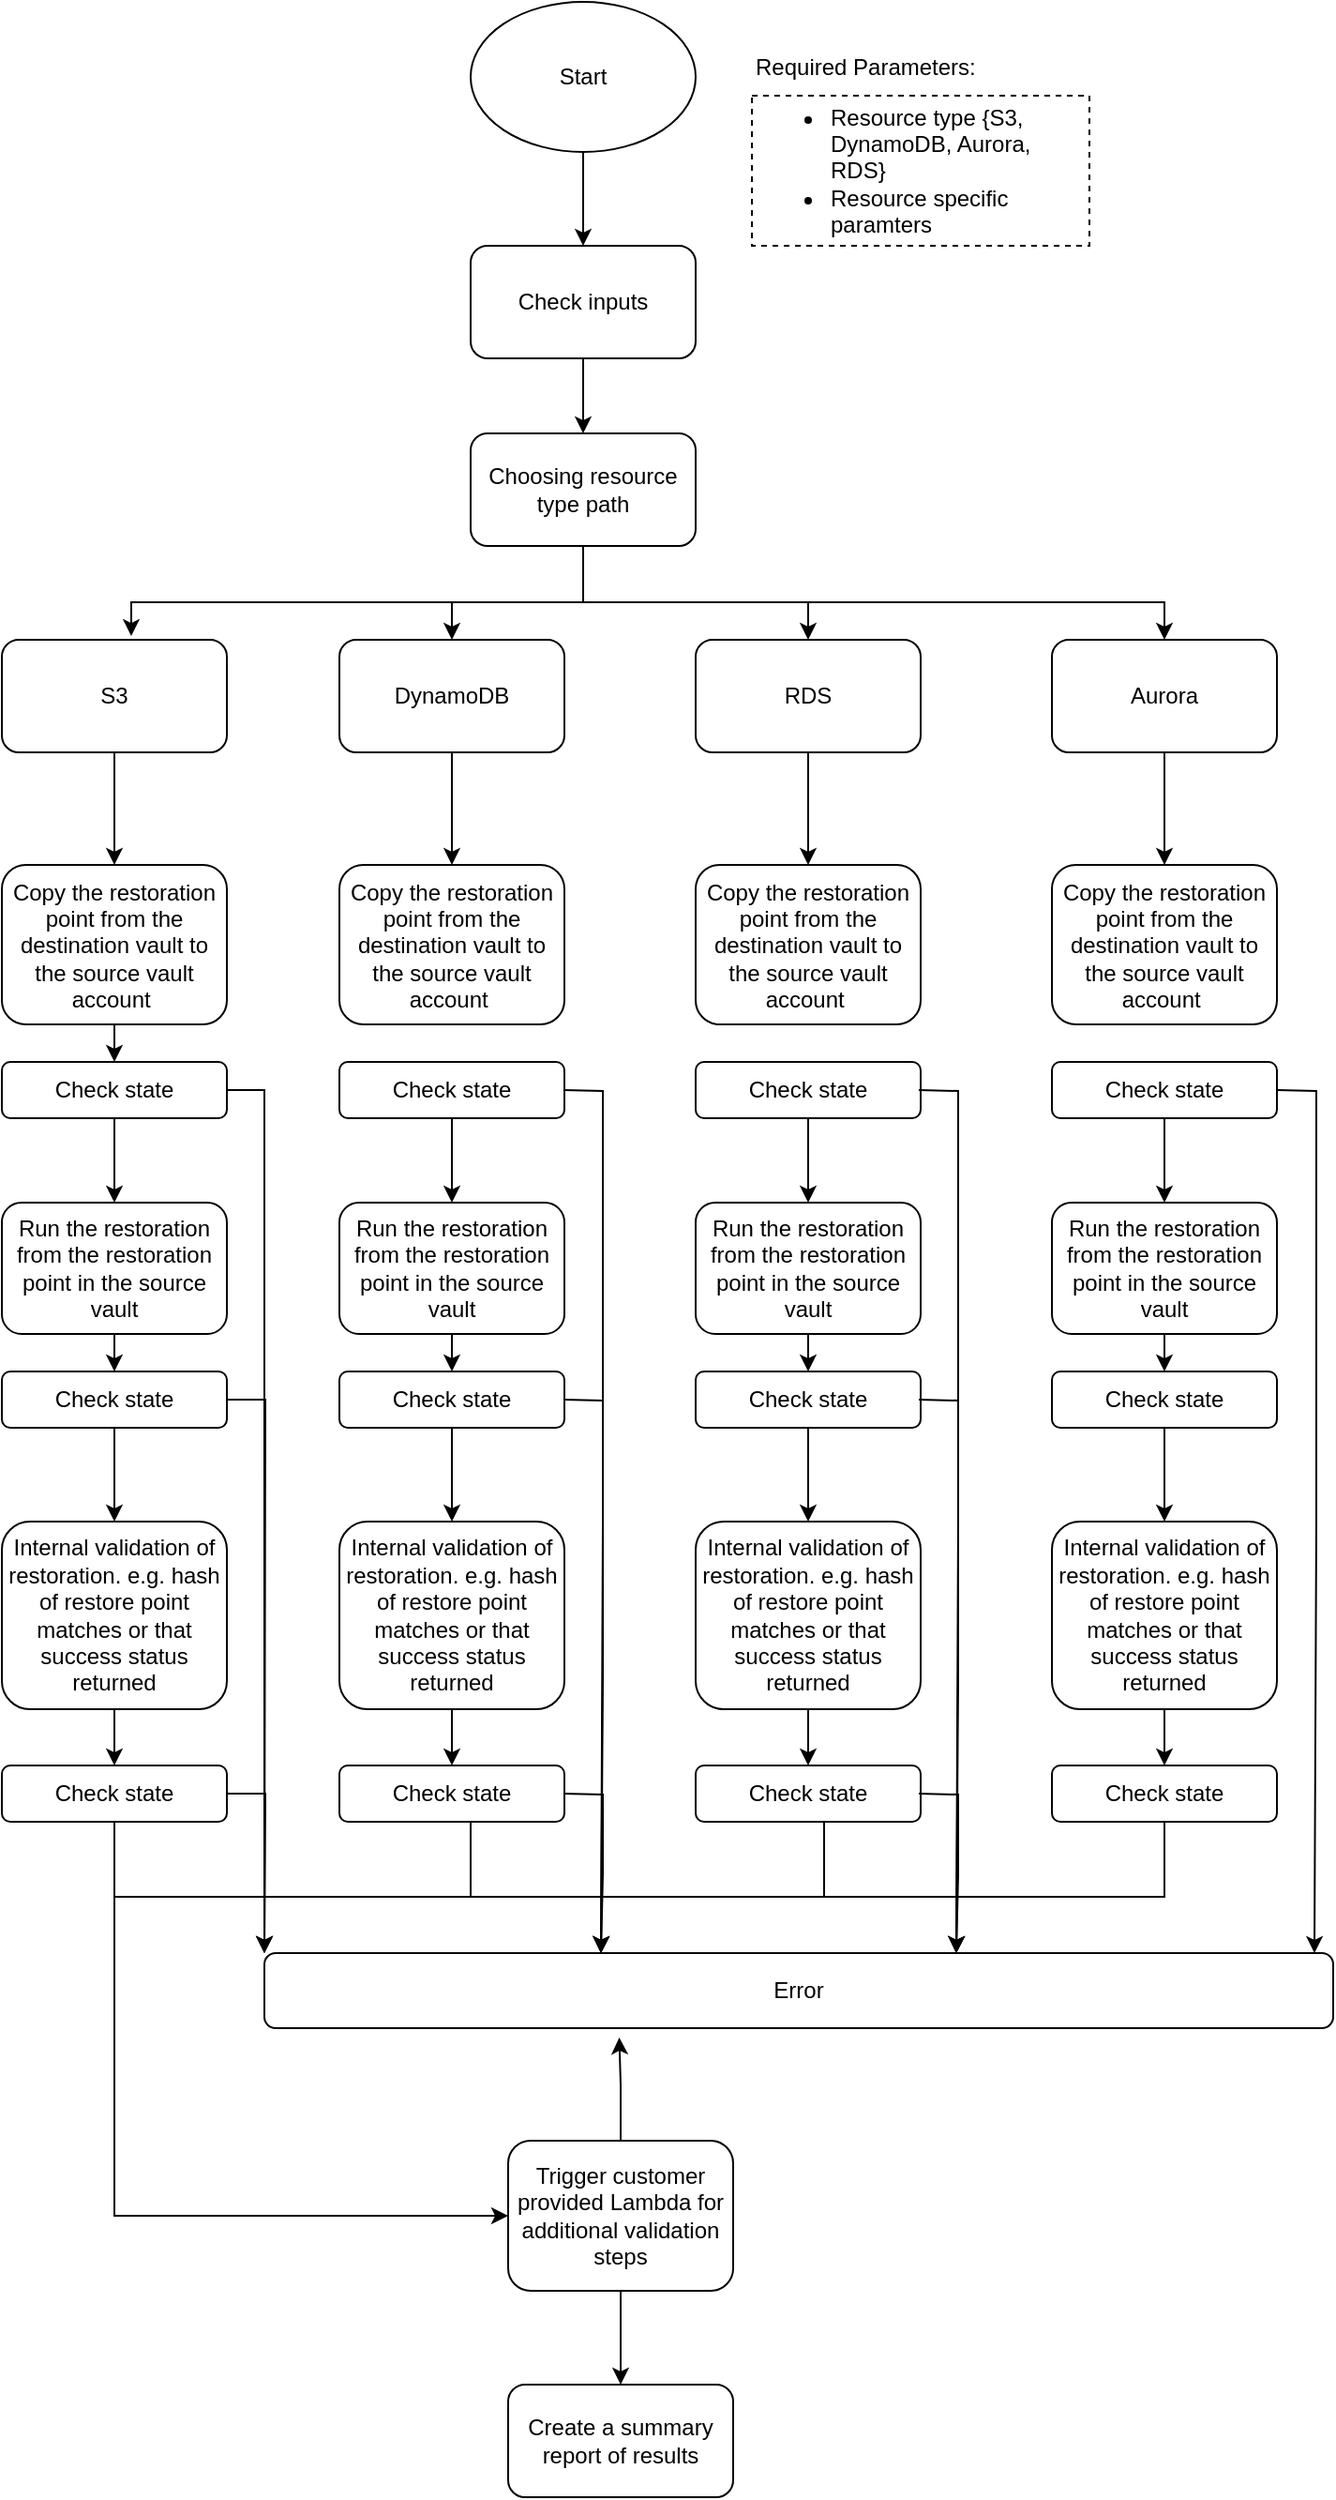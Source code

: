<mxfile version="28.2.5">
  <diagram name="Page-1" id="PrLJAxqtnIi-CFv0RMUY">
    <mxGraphModel grid="1" page="1" gridSize="10" guides="1" tooltips="1" connect="1" arrows="1" fold="1" pageScale="1" pageWidth="827" pageHeight="2000" math="0" shadow="0">
      <root>
        <mxCell id="0" />
        <mxCell id="1" parent="0" />
        <mxCell id="CqsUoGGvN82b0qZi6mD4-18" value="Error" style="rounded=1;whiteSpace=wrap;html=1;" vertex="1" parent="1">
          <mxGeometry x="210" y="1080" width="570" height="40" as="geometry" />
        </mxCell>
        <mxCell id="CqsUoGGvN82b0qZi6mD4-1" value="Start" style="ellipse;whiteSpace=wrap;html=1;" vertex="1" parent="1">
          <mxGeometry x="320" y="40" width="120" height="80" as="geometry" />
        </mxCell>
        <mxCell id="CqsUoGGvN82b0qZi6mD4-12" style="edgeStyle=orthogonalEdgeStyle;rounded=0;orthogonalLoop=1;jettySize=auto;html=1;exitX=0.5;exitY=1;exitDx=0;exitDy=0;entryX=0.5;entryY=0;entryDx=0;entryDy=0;" edge="1" parent="1" source="CqsUoGGvN82b0qZi6mD4-2" target="CqsUoGGvN82b0qZi6mD4-3">
          <mxGeometry relative="1" as="geometry" />
        </mxCell>
        <mxCell id="CqsUoGGvN82b0qZi6mD4-2" value="Check inputs" style="rounded=1;whiteSpace=wrap;html=1;" vertex="1" parent="1">
          <mxGeometry x="320" y="170" width="120" height="60" as="geometry" />
        </mxCell>
        <mxCell id="CqsUoGGvN82b0qZi6mD4-28" style="edgeStyle=orthogonalEdgeStyle;rounded=0;orthogonalLoop=1;jettySize=auto;html=1;exitX=0.5;exitY=1;exitDx=0;exitDy=0;entryX=0.5;entryY=0;entryDx=0;entryDy=0;" edge="1" parent="1" source="CqsUoGGvN82b0qZi6mD4-3" target="CqsUoGGvN82b0qZi6mD4-8">
          <mxGeometry relative="1" as="geometry">
            <Array as="points">
              <mxPoint x="380" y="360" />
              <mxPoint x="310" y="360" />
            </Array>
          </mxGeometry>
        </mxCell>
        <mxCell id="CqsUoGGvN82b0qZi6mD4-29" style="edgeStyle=orthogonalEdgeStyle;rounded=0;orthogonalLoop=1;jettySize=auto;html=1;exitX=0.5;exitY=1;exitDx=0;exitDy=0;entryX=0.5;entryY=0;entryDx=0;entryDy=0;" edge="1" parent="1" source="CqsUoGGvN82b0qZi6mD4-3" target="CqsUoGGvN82b0qZi6mD4-9">
          <mxGeometry relative="1" as="geometry">
            <Array as="points">
              <mxPoint x="380" y="360" />
              <mxPoint x="500" y="360" />
            </Array>
          </mxGeometry>
        </mxCell>
        <mxCell id="CqsUoGGvN82b0qZi6mD4-30" style="edgeStyle=orthogonalEdgeStyle;rounded=0;orthogonalLoop=1;jettySize=auto;html=1;exitX=0.5;exitY=1;exitDx=0;exitDy=0;entryX=0.5;entryY=0;entryDx=0;entryDy=0;" edge="1" parent="1" source="CqsUoGGvN82b0qZi6mD4-3" target="CqsUoGGvN82b0qZi6mD4-10">
          <mxGeometry relative="1" as="geometry">
            <Array as="points">
              <mxPoint x="380" y="360" />
              <mxPoint x="690" y="360" />
            </Array>
          </mxGeometry>
        </mxCell>
        <mxCell id="CqsUoGGvN82b0qZi6mD4-3" value="Choosing resource type path" style="rounded=1;whiteSpace=wrap;html=1;" vertex="1" parent="1">
          <mxGeometry x="320" y="270" width="120" height="60" as="geometry" />
        </mxCell>
        <mxCell id="CqsUoGGvN82b0qZi6mD4-4" value="" style="endArrow=classic;html=1;rounded=0;exitX=0.5;exitY=1;exitDx=0;exitDy=0;entryX=0.5;entryY=0;entryDx=0;entryDy=0;entryPerimeter=0;" edge="1" parent="1" source="CqsUoGGvN82b0qZi6mD4-1" target="CqsUoGGvN82b0qZi6mD4-2">
          <mxGeometry width="50" height="50" relative="1" as="geometry">
            <mxPoint x="390" y="410" as="sourcePoint" />
            <mxPoint x="440" y="360" as="targetPoint" />
          </mxGeometry>
        </mxCell>
        <mxCell id="CqsUoGGvN82b0qZi6mD4-5" value="Required Parameters:&lt;div&gt;&lt;ul&gt;&lt;li&gt;Resource type {S3, DynamoDB, Aurora, RDS}&lt;/li&gt;&lt;li&gt;Resource specific paramters&lt;/li&gt;&lt;/ul&gt;&lt;/div&gt;&lt;div style=&quot;&quot;&gt;&lt;br&gt;&lt;/div&gt;" style="rounded=0;whiteSpace=wrap;html=1;dashed=1;align=left;" vertex="1" parent="1">
          <mxGeometry x="470" y="90" width="180" height="80" as="geometry" />
        </mxCell>
        <mxCell id="CqsUoGGvN82b0qZi6mD4-34" style="edgeStyle=orthogonalEdgeStyle;rounded=0;orthogonalLoop=1;jettySize=auto;html=1;exitX=0.5;exitY=1;exitDx=0;exitDy=0;entryX=0.5;entryY=0;entryDx=0;entryDy=0;" edge="1" parent="1" source="CqsUoGGvN82b0qZi6mD4-7" target="CqsUoGGvN82b0qZi6mD4-13">
          <mxGeometry relative="1" as="geometry" />
        </mxCell>
        <mxCell id="CqsUoGGvN82b0qZi6mD4-7" value="S3" style="rounded=1;whiteSpace=wrap;html=1;" vertex="1" parent="1">
          <mxGeometry x="70" y="380" width="120" height="60" as="geometry" />
        </mxCell>
        <mxCell id="CqsUoGGvN82b0qZi6mD4-35" style="edgeStyle=orthogonalEdgeStyle;rounded=0;orthogonalLoop=1;jettySize=auto;html=1;exitX=0.5;exitY=1;exitDx=0;exitDy=0;entryX=0.5;entryY=0;entryDx=0;entryDy=0;" edge="1" parent="1" source="CqsUoGGvN82b0qZi6mD4-8" target="CqsUoGGvN82b0qZi6mD4-22">
          <mxGeometry relative="1" as="geometry" />
        </mxCell>
        <mxCell id="CqsUoGGvN82b0qZi6mD4-8" value="DynamoDB" style="rounded=1;whiteSpace=wrap;html=1;" vertex="1" parent="1">
          <mxGeometry x="250" y="380" width="120" height="60" as="geometry" />
        </mxCell>
        <mxCell id="CqsUoGGvN82b0qZi6mD4-36" style="edgeStyle=orthogonalEdgeStyle;rounded=0;orthogonalLoop=1;jettySize=auto;html=1;exitX=0.5;exitY=1;exitDx=0;exitDy=0;entryX=0.5;entryY=0;entryDx=0;entryDy=0;" edge="1" parent="1" source="CqsUoGGvN82b0qZi6mD4-9" target="CqsUoGGvN82b0qZi6mD4-24">
          <mxGeometry relative="1" as="geometry" />
        </mxCell>
        <mxCell id="CqsUoGGvN82b0qZi6mD4-9" value="RDS" style="rounded=1;whiteSpace=wrap;html=1;" vertex="1" parent="1">
          <mxGeometry x="440" y="380" width="120" height="60" as="geometry" />
        </mxCell>
        <mxCell id="LB0DilCTdx80xnPKIEao-46" style="edgeStyle=orthogonalEdgeStyle;rounded=0;orthogonalLoop=1;jettySize=auto;html=1;exitX=0.5;exitY=1;exitDx=0;exitDy=0;entryX=0.5;entryY=0;entryDx=0;entryDy=0;" edge="1" parent="1" source="CqsUoGGvN82b0qZi6mD4-10" target="CqsUoGGvN82b0qZi6mD4-26">
          <mxGeometry relative="1" as="geometry" />
        </mxCell>
        <mxCell id="CqsUoGGvN82b0qZi6mD4-10" value="Aurora" style="rounded=1;whiteSpace=wrap;html=1;" vertex="1" parent="1">
          <mxGeometry x="630" y="380" width="120" height="60" as="geometry" />
        </mxCell>
        <mxCell id="CqsUoGGvN82b0qZi6mD4-11" style="edgeStyle=orthogonalEdgeStyle;rounded=0;orthogonalLoop=1;jettySize=auto;html=1;exitX=0.5;exitY=1;exitDx=0;exitDy=0;entryX=0.575;entryY=-0.033;entryDx=0;entryDy=0;entryPerimeter=0;" edge="1" parent="1" source="CqsUoGGvN82b0qZi6mD4-3" target="CqsUoGGvN82b0qZi6mD4-7">
          <mxGeometry relative="1" as="geometry">
            <Array as="points">
              <mxPoint x="380" y="360" />
              <mxPoint x="139" y="360" />
            </Array>
          </mxGeometry>
        </mxCell>
        <mxCell id="LB0DilCTdx80xnPKIEao-1" style="edgeStyle=orthogonalEdgeStyle;rounded=0;orthogonalLoop=1;jettySize=auto;html=1;exitX=0.5;exitY=1;exitDx=0;exitDy=0;entryX=0.5;entryY=0;entryDx=0;entryDy=0;" edge="1" parent="1" source="CqsUoGGvN82b0qZi6mD4-13" target="CqsUoGGvN82b0qZi6mD4-19">
          <mxGeometry relative="1" as="geometry" />
        </mxCell>
        <mxCell id="CqsUoGGvN82b0qZi6mD4-13" value="Copy the restoration point from the destination vault to the source vault account&amp;nbsp;" style="rounded=1;whiteSpace=wrap;html=1;" vertex="1" parent="1">
          <mxGeometry x="70" y="500" width="120" height="85" as="geometry" />
        </mxCell>
        <mxCell id="LB0DilCTdx80xnPKIEao-3" style="edgeStyle=orthogonalEdgeStyle;rounded=0;orthogonalLoop=1;jettySize=auto;html=1;exitX=0.5;exitY=1;exitDx=0;exitDy=0;entryX=0.5;entryY=0;entryDx=0;entryDy=0;" edge="1" parent="1" source="CqsUoGGvN82b0qZi6mD4-14" target="CqsUoGGvN82b0qZi6mD4-20">
          <mxGeometry relative="1" as="geometry" />
        </mxCell>
        <mxCell id="CqsUoGGvN82b0qZi6mD4-14" value="Run the restoration from the restoration point in the source vault" style="rounded=1;whiteSpace=wrap;html=1;" vertex="1" parent="1">
          <mxGeometry x="70" y="680" width="120" height="70" as="geometry" />
        </mxCell>
        <mxCell id="LB0DilCTdx80xnPKIEao-6" style="edgeStyle=orthogonalEdgeStyle;rounded=0;orthogonalLoop=1;jettySize=auto;html=1;exitX=0.5;exitY=1;exitDx=0;exitDy=0;entryX=0.5;entryY=0;entryDx=0;entryDy=0;" edge="1" parent="1" source="CqsUoGGvN82b0qZi6mD4-15" target="CqsUoGGvN82b0qZi6mD4-21">
          <mxGeometry relative="1" as="geometry" />
        </mxCell>
        <mxCell id="CqsUoGGvN82b0qZi6mD4-15" value="Internal validation of restoration. e.g. hash of restore point matches or that success status returned" style="rounded=1;whiteSpace=wrap;html=1;" vertex="1" parent="1">
          <mxGeometry x="70" y="850" width="120" height="100" as="geometry" />
        </mxCell>
        <mxCell id="LB0DilCTdx80xnPKIEao-8" style="edgeStyle=orthogonalEdgeStyle;rounded=0;orthogonalLoop=1;jettySize=auto;html=1;exitX=0.5;exitY=1;exitDx=0;exitDy=0;entryX=0.5;entryY=0;entryDx=0;entryDy=0;" edge="1" parent="1" source="CqsUoGGvN82b0qZi6mD4-16" target="CqsUoGGvN82b0qZi6mD4-17">
          <mxGeometry relative="1" as="geometry" />
        </mxCell>
        <mxCell id="CqsUoGGvN82b0qZi6mD4-16" value="Trigger customer provided Lambda for additional validation steps" style="rounded=1;whiteSpace=wrap;html=1;" vertex="1" parent="1">
          <mxGeometry x="340" y="1180" width="120" height="80" as="geometry" />
        </mxCell>
        <mxCell id="CqsUoGGvN82b0qZi6mD4-17" value="Create a summary report of results" style="rounded=1;whiteSpace=wrap;html=1;" vertex="1" parent="1">
          <mxGeometry x="340" y="1310" width="120" height="60" as="geometry" />
        </mxCell>
        <mxCell id="CqsUoGGvN82b0qZi6mD4-39" style="edgeStyle=orthogonalEdgeStyle;rounded=0;orthogonalLoop=1;jettySize=auto;html=1;exitX=1;exitY=0.5;exitDx=0;exitDy=0;entryX=0;entryY=0;entryDx=0;entryDy=0;" edge="1" parent="1" source="CqsUoGGvN82b0qZi6mD4-19" target="CqsUoGGvN82b0qZi6mD4-18">
          <mxGeometry relative="1" as="geometry" />
        </mxCell>
        <mxCell id="LB0DilCTdx80xnPKIEao-2" style="edgeStyle=orthogonalEdgeStyle;rounded=0;orthogonalLoop=1;jettySize=auto;html=1;exitX=0.5;exitY=1;exitDx=0;exitDy=0;entryX=0.5;entryY=0;entryDx=0;entryDy=0;" edge="1" parent="1" source="CqsUoGGvN82b0qZi6mD4-19" target="CqsUoGGvN82b0qZi6mD4-14">
          <mxGeometry relative="1" as="geometry" />
        </mxCell>
        <mxCell id="CqsUoGGvN82b0qZi6mD4-19" value="Check state" style="rounded=1;whiteSpace=wrap;html=1;" vertex="1" parent="1">
          <mxGeometry x="70" y="605" width="120" height="30" as="geometry" />
        </mxCell>
        <mxCell id="CqsUoGGvN82b0qZi6mD4-40" style="edgeStyle=orthogonalEdgeStyle;rounded=0;orthogonalLoop=1;jettySize=auto;html=1;exitX=1;exitY=0.5;exitDx=0;exitDy=0;" edge="1" parent="1" source="CqsUoGGvN82b0qZi6mD4-20">
          <mxGeometry relative="1" as="geometry">
            <mxPoint x="210" y="1080" as="targetPoint" />
          </mxGeometry>
        </mxCell>
        <mxCell id="LB0DilCTdx80xnPKIEao-4" style="edgeStyle=orthogonalEdgeStyle;rounded=0;orthogonalLoop=1;jettySize=auto;html=1;exitX=0.5;exitY=1;exitDx=0;exitDy=0;entryX=0.5;entryY=0;entryDx=0;entryDy=0;" edge="1" parent="1" source="CqsUoGGvN82b0qZi6mD4-20" target="CqsUoGGvN82b0qZi6mD4-15">
          <mxGeometry relative="1" as="geometry" />
        </mxCell>
        <mxCell id="CqsUoGGvN82b0qZi6mD4-20" value="Check state" style="rounded=1;whiteSpace=wrap;html=1;" vertex="1" parent="1">
          <mxGeometry x="70" y="770" width="120" height="30" as="geometry" />
        </mxCell>
        <mxCell id="CqsUoGGvN82b0qZi6mD4-42" style="edgeStyle=orthogonalEdgeStyle;rounded=0;orthogonalLoop=1;jettySize=auto;html=1;exitX=1;exitY=0.5;exitDx=0;exitDy=0;" edge="1" parent="1" source="CqsUoGGvN82b0qZi6mD4-21">
          <mxGeometry relative="1" as="geometry">
            <mxPoint x="210" y="1080" as="targetPoint" />
          </mxGeometry>
        </mxCell>
        <mxCell id="LB0DilCTdx80xnPKIEao-7" style="edgeStyle=orthogonalEdgeStyle;rounded=0;orthogonalLoop=1;jettySize=auto;html=1;exitX=0.5;exitY=1;exitDx=0;exitDy=0;entryX=0;entryY=0.5;entryDx=0;entryDy=0;" edge="1" parent="1" source="CqsUoGGvN82b0qZi6mD4-21" target="CqsUoGGvN82b0qZi6mD4-16">
          <mxGeometry relative="1" as="geometry" />
        </mxCell>
        <mxCell id="CqsUoGGvN82b0qZi6mD4-21" value="Check state" style="rounded=1;whiteSpace=wrap;html=1;" vertex="1" parent="1">
          <mxGeometry x="70" y="980" width="120" height="30" as="geometry" />
        </mxCell>
        <mxCell id="CqsUoGGvN82b0qZi6mD4-22" value="Copy the restoration point from the destination vault to the source vault account&amp;nbsp;" style="rounded=1;whiteSpace=wrap;html=1;" vertex="1" parent="1">
          <mxGeometry x="250" y="500" width="120" height="85" as="geometry" />
        </mxCell>
        <mxCell id="LB0DilCTdx80xnPKIEao-32" style="edgeStyle=orthogonalEdgeStyle;rounded=0;orthogonalLoop=1;jettySize=auto;html=1;exitX=0.5;exitY=1;exitDx=0;exitDy=0;entryX=0.5;entryY=0;entryDx=0;entryDy=0;" edge="1" parent="1" source="CqsUoGGvN82b0qZi6mD4-23" target="LB0DilCTdx80xnPKIEao-10">
          <mxGeometry relative="1" as="geometry" />
        </mxCell>
        <mxCell id="CqsUoGGvN82b0qZi6mD4-23" value="Check state" style="rounded=1;whiteSpace=wrap;html=1;" vertex="1" parent="1">
          <mxGeometry x="250" y="605" width="120" height="30" as="geometry" />
        </mxCell>
        <mxCell id="CqsUoGGvN82b0qZi6mD4-24" value="Copy the restoration point from the destination vault to the source vault account&amp;nbsp;" style="rounded=1;whiteSpace=wrap;html=1;" vertex="1" parent="1">
          <mxGeometry x="440" y="500" width="120" height="85" as="geometry" />
        </mxCell>
        <mxCell id="LB0DilCTdx80xnPKIEao-33" style="edgeStyle=orthogonalEdgeStyle;rounded=0;orthogonalLoop=1;jettySize=auto;html=1;exitX=0.5;exitY=1;exitDx=0;exitDy=0;entryX=0.5;entryY=0;entryDx=0;entryDy=0;" edge="1" parent="1" source="CqsUoGGvN82b0qZi6mD4-25" target="LB0DilCTdx80xnPKIEao-17">
          <mxGeometry relative="1" as="geometry" />
        </mxCell>
        <mxCell id="CqsUoGGvN82b0qZi6mD4-25" value="Check state" style="rounded=1;whiteSpace=wrap;html=1;" vertex="1" parent="1">
          <mxGeometry x="440" y="605" width="120" height="30" as="geometry" />
        </mxCell>
        <mxCell id="CqsUoGGvN82b0qZi6mD4-26" value="Copy the restoration point from the destination vault to the source vault account&amp;nbsp;" style="rounded=1;whiteSpace=wrap;html=1;" vertex="1" parent="1">
          <mxGeometry x="630" y="500" width="120" height="85" as="geometry" />
        </mxCell>
        <mxCell id="LB0DilCTdx80xnPKIEao-34" style="edgeStyle=orthogonalEdgeStyle;rounded=0;orthogonalLoop=1;jettySize=auto;html=1;exitX=0.5;exitY=1;exitDx=0;exitDy=0;entryX=0.5;entryY=0;entryDx=0;entryDy=0;" edge="1" parent="1" source="CqsUoGGvN82b0qZi6mD4-27" target="LB0DilCTdx80xnPKIEao-24">
          <mxGeometry relative="1" as="geometry" />
        </mxCell>
        <mxCell id="CqsUoGGvN82b0qZi6mD4-27" value="Check state" style="rounded=1;whiteSpace=wrap;html=1;" vertex="1" parent="1">
          <mxGeometry x="630" y="605" width="120" height="30" as="geometry" />
        </mxCell>
        <mxCell id="LB0DilCTdx80xnPKIEao-9" style="edgeStyle=orthogonalEdgeStyle;rounded=0;orthogonalLoop=1;jettySize=auto;html=1;exitX=0.5;exitY=1;exitDx=0;exitDy=0;entryX=0.5;entryY=0;entryDx=0;entryDy=0;" edge="1" parent="1" source="LB0DilCTdx80xnPKIEao-10" target="LB0DilCTdx80xnPKIEao-14">
          <mxGeometry relative="1" as="geometry" />
        </mxCell>
        <mxCell id="LB0DilCTdx80xnPKIEao-10" value="Run the restoration from the restoration point in the source vault" style="rounded=1;whiteSpace=wrap;html=1;" vertex="1" parent="1">
          <mxGeometry x="250" y="680" width="120" height="70" as="geometry" />
        </mxCell>
        <mxCell id="LB0DilCTdx80xnPKIEao-11" style="edgeStyle=orthogonalEdgeStyle;rounded=0;orthogonalLoop=1;jettySize=auto;html=1;exitX=0.5;exitY=1;exitDx=0;exitDy=0;entryX=0.5;entryY=0;entryDx=0;entryDy=0;" edge="1" parent="1" source="LB0DilCTdx80xnPKIEao-12" target="LB0DilCTdx80xnPKIEao-15">
          <mxGeometry relative="1" as="geometry" />
        </mxCell>
        <mxCell id="LB0DilCTdx80xnPKIEao-12" value="Internal validation of restoration. e.g. hash of restore point matches or that success status returned" style="rounded=1;whiteSpace=wrap;html=1;" vertex="1" parent="1">
          <mxGeometry x="250" y="850" width="120" height="100" as="geometry" />
        </mxCell>
        <mxCell id="LB0DilCTdx80xnPKIEao-13" style="edgeStyle=orthogonalEdgeStyle;rounded=0;orthogonalLoop=1;jettySize=auto;html=1;exitX=0.5;exitY=1;exitDx=0;exitDy=0;entryX=0.5;entryY=0;entryDx=0;entryDy=0;" edge="1" parent="1" source="LB0DilCTdx80xnPKIEao-14" target="LB0DilCTdx80xnPKIEao-12">
          <mxGeometry relative="1" as="geometry" />
        </mxCell>
        <mxCell id="LB0DilCTdx80xnPKIEao-14" value="Check state" style="rounded=1;whiteSpace=wrap;html=1;" vertex="1" parent="1">
          <mxGeometry x="250" y="770" width="120" height="30" as="geometry" />
        </mxCell>
        <mxCell id="LB0DilCTdx80xnPKIEao-15" value="Check state" style="rounded=1;whiteSpace=wrap;html=1;" vertex="1" parent="1">
          <mxGeometry x="250" y="980" width="120" height="30" as="geometry" />
        </mxCell>
        <mxCell id="LB0DilCTdx80xnPKIEao-16" style="edgeStyle=orthogonalEdgeStyle;rounded=0;orthogonalLoop=1;jettySize=auto;html=1;exitX=0.5;exitY=1;exitDx=0;exitDy=0;entryX=0.5;entryY=0;entryDx=0;entryDy=0;" edge="1" parent="1" source="LB0DilCTdx80xnPKIEao-17" target="LB0DilCTdx80xnPKIEao-21">
          <mxGeometry relative="1" as="geometry" />
        </mxCell>
        <mxCell id="LB0DilCTdx80xnPKIEao-17" value="Run the restoration from the restoration point in the source vault" style="rounded=1;whiteSpace=wrap;html=1;" vertex="1" parent="1">
          <mxGeometry x="440" y="680" width="120" height="70" as="geometry" />
        </mxCell>
        <mxCell id="LB0DilCTdx80xnPKIEao-18" style="edgeStyle=orthogonalEdgeStyle;rounded=0;orthogonalLoop=1;jettySize=auto;html=1;exitX=0.5;exitY=1;exitDx=0;exitDy=0;entryX=0.5;entryY=0;entryDx=0;entryDy=0;" edge="1" parent="1" source="LB0DilCTdx80xnPKIEao-19" target="LB0DilCTdx80xnPKIEao-22">
          <mxGeometry relative="1" as="geometry" />
        </mxCell>
        <mxCell id="LB0DilCTdx80xnPKIEao-19" value="Internal validation of restoration. e.g. hash of restore point matches or that success status returned" style="rounded=1;whiteSpace=wrap;html=1;" vertex="1" parent="1">
          <mxGeometry x="440" y="850" width="120" height="100" as="geometry" />
        </mxCell>
        <mxCell id="LB0DilCTdx80xnPKIEao-20" style="edgeStyle=orthogonalEdgeStyle;rounded=0;orthogonalLoop=1;jettySize=auto;html=1;exitX=0.5;exitY=1;exitDx=0;exitDy=0;entryX=0.5;entryY=0;entryDx=0;entryDy=0;" edge="1" parent="1" source="LB0DilCTdx80xnPKIEao-21" target="LB0DilCTdx80xnPKIEao-19">
          <mxGeometry relative="1" as="geometry" />
        </mxCell>
        <mxCell id="LB0DilCTdx80xnPKIEao-21" value="Check state" style="rounded=1;whiteSpace=wrap;html=1;" vertex="1" parent="1">
          <mxGeometry x="440" y="770" width="120" height="30" as="geometry" />
        </mxCell>
        <mxCell id="LB0DilCTdx80xnPKIEao-22" value="Check state" style="rounded=1;whiteSpace=wrap;html=1;" vertex="1" parent="1">
          <mxGeometry x="440" y="980" width="120" height="30" as="geometry" />
        </mxCell>
        <mxCell id="LB0DilCTdx80xnPKIEao-23" style="edgeStyle=orthogonalEdgeStyle;rounded=0;orthogonalLoop=1;jettySize=auto;html=1;exitX=0.5;exitY=1;exitDx=0;exitDy=0;entryX=0.5;entryY=0;entryDx=0;entryDy=0;" edge="1" parent="1" source="LB0DilCTdx80xnPKIEao-24" target="LB0DilCTdx80xnPKIEao-28">
          <mxGeometry relative="1" as="geometry" />
        </mxCell>
        <mxCell id="LB0DilCTdx80xnPKIEao-24" value="Run the restoration from the restoration point in the source vault" style="rounded=1;whiteSpace=wrap;html=1;" vertex="1" parent="1">
          <mxGeometry x="630" y="680" width="120" height="70" as="geometry" />
        </mxCell>
        <mxCell id="LB0DilCTdx80xnPKIEao-25" style="edgeStyle=orthogonalEdgeStyle;rounded=0;orthogonalLoop=1;jettySize=auto;html=1;exitX=0.5;exitY=1;exitDx=0;exitDy=0;entryX=0.5;entryY=0;entryDx=0;entryDy=0;" edge="1" parent="1" source="LB0DilCTdx80xnPKIEao-26" target="LB0DilCTdx80xnPKIEao-29">
          <mxGeometry relative="1" as="geometry" />
        </mxCell>
        <mxCell id="LB0DilCTdx80xnPKIEao-26" value="Internal validation of restoration. e.g. hash of restore point matches or that success status returned" style="rounded=1;whiteSpace=wrap;html=1;" vertex="1" parent="1">
          <mxGeometry x="630" y="850" width="120" height="100" as="geometry" />
        </mxCell>
        <mxCell id="LB0DilCTdx80xnPKIEao-27" style="edgeStyle=orthogonalEdgeStyle;rounded=0;orthogonalLoop=1;jettySize=auto;html=1;exitX=0.5;exitY=1;exitDx=0;exitDy=0;entryX=0.5;entryY=0;entryDx=0;entryDy=0;" edge="1" parent="1" source="LB0DilCTdx80xnPKIEao-28" target="LB0DilCTdx80xnPKIEao-26">
          <mxGeometry relative="1" as="geometry" />
        </mxCell>
        <mxCell id="LB0DilCTdx80xnPKIEao-28" value="Check state" style="rounded=1;whiteSpace=wrap;html=1;" vertex="1" parent="1">
          <mxGeometry x="630" y="770" width="120" height="30" as="geometry" />
        </mxCell>
        <mxCell id="LB0DilCTdx80xnPKIEao-29" value="Check state" style="rounded=1;whiteSpace=wrap;html=1;" vertex="1" parent="1">
          <mxGeometry x="630" y="980" width="120" height="30" as="geometry" />
        </mxCell>
        <mxCell id="LB0DilCTdx80xnPKIEao-35" style="edgeStyle=orthogonalEdgeStyle;rounded=0;orthogonalLoop=1;jettySize=auto;html=1;exitX=1;exitY=0.5;exitDx=0;exitDy=0;entryX=0;entryY=0;entryDx=0;entryDy=0;" edge="1" parent="1">
          <mxGeometry relative="1" as="geometry">
            <mxPoint x="369.5" y="620" as="sourcePoint" />
            <mxPoint x="389.5" y="1080" as="targetPoint" />
          </mxGeometry>
        </mxCell>
        <mxCell id="LB0DilCTdx80xnPKIEao-36" style="edgeStyle=orthogonalEdgeStyle;rounded=0;orthogonalLoop=1;jettySize=auto;html=1;exitX=1;exitY=0.5;exitDx=0;exitDy=0;" edge="1" parent="1">
          <mxGeometry relative="1" as="geometry">
            <mxPoint x="389.5" y="1080" as="targetPoint" />
            <mxPoint x="369.5" y="785" as="sourcePoint" />
          </mxGeometry>
        </mxCell>
        <mxCell id="LB0DilCTdx80xnPKIEao-37" style="edgeStyle=orthogonalEdgeStyle;rounded=0;orthogonalLoop=1;jettySize=auto;html=1;exitX=1;exitY=0.5;exitDx=0;exitDy=0;" edge="1" parent="1">
          <mxGeometry relative="1" as="geometry">
            <mxPoint x="389.5" y="1080" as="targetPoint" />
            <mxPoint x="369.5" y="995" as="sourcePoint" />
          </mxGeometry>
        </mxCell>
        <mxCell id="LB0DilCTdx80xnPKIEao-38" style="edgeStyle=orthogonalEdgeStyle;rounded=0;orthogonalLoop=1;jettySize=auto;html=1;exitX=1;exitY=0.5;exitDx=0;exitDy=0;entryX=0;entryY=0;entryDx=0;entryDy=0;" edge="1" parent="1">
          <mxGeometry relative="1" as="geometry">
            <mxPoint x="559" y="620" as="sourcePoint" />
            <mxPoint x="579" y="1080" as="targetPoint" />
          </mxGeometry>
        </mxCell>
        <mxCell id="LB0DilCTdx80xnPKIEao-39" style="edgeStyle=orthogonalEdgeStyle;rounded=0;orthogonalLoop=1;jettySize=auto;html=1;exitX=1;exitY=0.5;exitDx=0;exitDy=0;" edge="1" parent="1">
          <mxGeometry relative="1" as="geometry">
            <mxPoint x="579" y="1080" as="targetPoint" />
            <mxPoint x="559" y="785" as="sourcePoint" />
          </mxGeometry>
        </mxCell>
        <mxCell id="LB0DilCTdx80xnPKIEao-40" style="edgeStyle=orthogonalEdgeStyle;rounded=0;orthogonalLoop=1;jettySize=auto;html=1;exitX=1;exitY=0.5;exitDx=0;exitDy=0;" edge="1" parent="1">
          <mxGeometry relative="1" as="geometry">
            <mxPoint x="579" y="1080" as="targetPoint" />
            <mxPoint x="559" y="995" as="sourcePoint" />
          </mxGeometry>
        </mxCell>
        <mxCell id="LB0DilCTdx80xnPKIEao-41" style="edgeStyle=orthogonalEdgeStyle;rounded=0;orthogonalLoop=1;jettySize=auto;html=1;exitX=1;exitY=0.5;exitDx=0;exitDy=0;entryX=0;entryY=0;entryDx=0;entryDy=0;" edge="1" parent="1">
          <mxGeometry relative="1" as="geometry">
            <mxPoint x="750" y="620" as="sourcePoint" />
            <mxPoint x="770" y="1080" as="targetPoint" />
          </mxGeometry>
        </mxCell>
        <mxCell id="LB0DilCTdx80xnPKIEao-42" value="" style="endArrow=none;html=1;rounded=0;" edge="1" parent="1">
          <mxGeometry width="50" height="50" relative="1" as="geometry">
            <mxPoint x="130" y="1050" as="sourcePoint" />
            <mxPoint x="320" y="1010" as="targetPoint" />
            <Array as="points">
              <mxPoint x="320" y="1050" />
            </Array>
          </mxGeometry>
        </mxCell>
        <mxCell id="LB0DilCTdx80xnPKIEao-43" value="" style="endArrow=none;html=1;rounded=0;" edge="1" parent="1">
          <mxGeometry width="50" height="50" relative="1" as="geometry">
            <mxPoint x="318.5" y="1050" as="sourcePoint" />
            <mxPoint x="508.5" y="1010" as="targetPoint" />
            <Array as="points">
              <mxPoint x="508.5" y="1050" />
            </Array>
          </mxGeometry>
        </mxCell>
        <mxCell id="LB0DilCTdx80xnPKIEao-44" value="" style="endArrow=none;html=1;rounded=0;" edge="1" parent="1">
          <mxGeometry width="50" height="50" relative="1" as="geometry">
            <mxPoint x="500" y="1050" as="sourcePoint" />
            <mxPoint x="690" y="1010" as="targetPoint" />
            <Array as="points">
              <mxPoint x="690" y="1050" />
            </Array>
          </mxGeometry>
        </mxCell>
        <mxCell id="LB0DilCTdx80xnPKIEao-47" style="edgeStyle=orthogonalEdgeStyle;rounded=0;orthogonalLoop=1;jettySize=auto;html=1;exitX=0.5;exitY=0;exitDx=0;exitDy=0;entryX=0.332;entryY=1.125;entryDx=0;entryDy=0;entryPerimeter=0;" edge="1" parent="1" source="CqsUoGGvN82b0qZi6mD4-16" target="CqsUoGGvN82b0qZi6mD4-18">
          <mxGeometry relative="1" as="geometry" />
        </mxCell>
      </root>
    </mxGraphModel>
  </diagram>
</mxfile>
